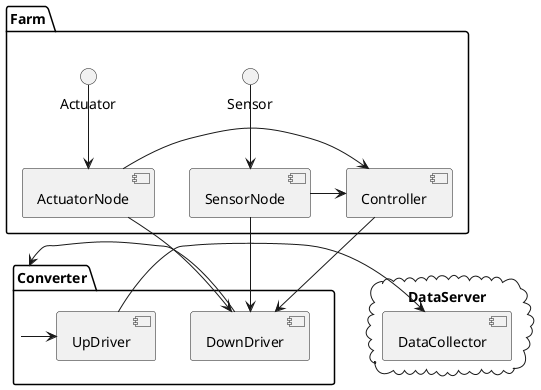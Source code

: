 @startuml

package "Farm" {
Sensor --> [SensorNode]
[SensorNode] -> [Controller]
[ActuatorNode] -> [Controller]
Actuator --> [ActuatorNode]
}

package "Converter" {
[SensorNode] --> [DownDriver]
[ActuatorNode] --> [DownDriver]
[Controller] --> [DownDriver]
[DownDriver] -> [Converter]
[Converter] -> [UpDriver]

}

cloud "DataServer" {
[UpDriver] -> [DataCollector]
}

@enduml
